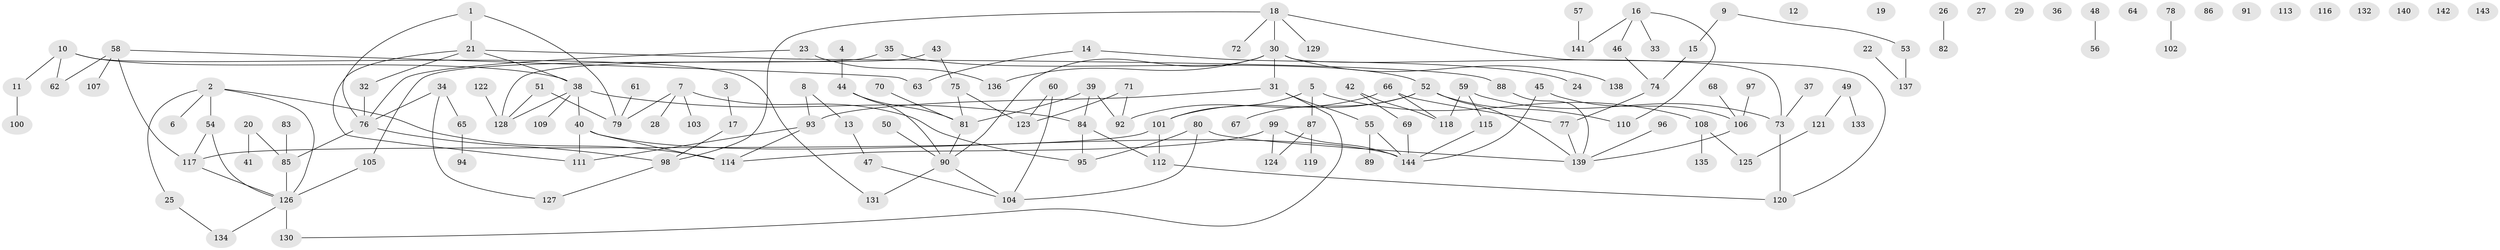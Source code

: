 // coarse degree distribution, {8: 0.023809523809523808, 5: 0.16666666666666666, 3: 0.2857142857142857, 2: 0.11904761904761904, 1: 0.16666666666666666, 6: 0.07142857142857142, 10: 0.023809523809523808, 4: 0.14285714285714285}
// Generated by graph-tools (version 1.1) at 2025/48/03/04/25 22:48:11]
// undirected, 144 vertices, 163 edges
graph export_dot {
  node [color=gray90,style=filled];
  1;
  2;
  3;
  4;
  5;
  6;
  7;
  8;
  9;
  10;
  11;
  12;
  13;
  14;
  15;
  16;
  17;
  18;
  19;
  20;
  21;
  22;
  23;
  24;
  25;
  26;
  27;
  28;
  29;
  30;
  31;
  32;
  33;
  34;
  35;
  36;
  37;
  38;
  39;
  40;
  41;
  42;
  43;
  44;
  45;
  46;
  47;
  48;
  49;
  50;
  51;
  52;
  53;
  54;
  55;
  56;
  57;
  58;
  59;
  60;
  61;
  62;
  63;
  64;
  65;
  66;
  67;
  68;
  69;
  70;
  71;
  72;
  73;
  74;
  75;
  76;
  77;
  78;
  79;
  80;
  81;
  82;
  83;
  84;
  85;
  86;
  87;
  88;
  89;
  90;
  91;
  92;
  93;
  94;
  95;
  96;
  97;
  98;
  99;
  100;
  101;
  102;
  103;
  104;
  105;
  106;
  107;
  108;
  109;
  110;
  111;
  112;
  113;
  114;
  115;
  116;
  117;
  118;
  119;
  120;
  121;
  122;
  123;
  124;
  125;
  126;
  127;
  128;
  129;
  130;
  131;
  132;
  133;
  134;
  135;
  136;
  137;
  138;
  139;
  140;
  141;
  142;
  143;
  144;
  1 -- 21;
  1 -- 76;
  1 -- 79;
  2 -- 6;
  2 -- 25;
  2 -- 54;
  2 -- 114;
  2 -- 126;
  3 -- 17;
  4 -- 44;
  5 -- 87;
  5 -- 101;
  5 -- 108;
  7 -- 28;
  7 -- 79;
  7 -- 95;
  7 -- 103;
  8 -- 13;
  8 -- 93;
  9 -- 15;
  9 -- 53;
  10 -- 11;
  10 -- 38;
  10 -- 62;
  10 -- 131;
  11 -- 100;
  13 -- 47;
  14 -- 24;
  14 -- 63;
  15 -- 74;
  16 -- 33;
  16 -- 46;
  16 -- 110;
  16 -- 141;
  17 -- 98;
  18 -- 30;
  18 -- 72;
  18 -- 98;
  18 -- 120;
  18 -- 129;
  20 -- 41;
  20 -- 85;
  21 -- 32;
  21 -- 38;
  21 -- 88;
  21 -- 111;
  22 -- 137;
  23 -- 76;
  23 -- 136;
  25 -- 134;
  26 -- 82;
  30 -- 31;
  30 -- 73;
  30 -- 90;
  30 -- 136;
  30 -- 138;
  31 -- 55;
  31 -- 93;
  31 -- 130;
  32 -- 76;
  34 -- 65;
  34 -- 76;
  34 -- 127;
  35 -- 52;
  35 -- 105;
  37 -- 73;
  38 -- 40;
  38 -- 84;
  38 -- 109;
  38 -- 128;
  39 -- 81;
  39 -- 84;
  39 -- 92;
  40 -- 111;
  40 -- 114;
  40 -- 144;
  42 -- 69;
  42 -- 118;
  43 -- 75;
  43 -- 128;
  44 -- 81;
  44 -- 90;
  45 -- 106;
  45 -- 144;
  46 -- 74;
  47 -- 104;
  48 -- 56;
  49 -- 121;
  49 -- 133;
  50 -- 90;
  51 -- 79;
  51 -- 128;
  52 -- 67;
  52 -- 101;
  52 -- 110;
  52 -- 139;
  53 -- 137;
  54 -- 117;
  54 -- 126;
  55 -- 89;
  55 -- 144;
  57 -- 141;
  58 -- 62;
  58 -- 63;
  58 -- 107;
  58 -- 117;
  59 -- 73;
  59 -- 115;
  59 -- 118;
  60 -- 104;
  60 -- 123;
  61 -- 79;
  65 -- 94;
  66 -- 77;
  66 -- 92;
  66 -- 118;
  68 -- 106;
  69 -- 144;
  70 -- 81;
  71 -- 92;
  71 -- 123;
  73 -- 120;
  74 -- 77;
  75 -- 81;
  75 -- 123;
  76 -- 85;
  76 -- 98;
  77 -- 139;
  78 -- 102;
  80 -- 95;
  80 -- 104;
  80 -- 139;
  81 -- 90;
  83 -- 85;
  84 -- 95;
  84 -- 112;
  85 -- 126;
  87 -- 119;
  87 -- 124;
  88 -- 139;
  90 -- 104;
  90 -- 131;
  93 -- 111;
  93 -- 114;
  96 -- 139;
  97 -- 106;
  98 -- 127;
  99 -- 114;
  99 -- 124;
  99 -- 144;
  101 -- 112;
  101 -- 117;
  105 -- 126;
  106 -- 139;
  108 -- 125;
  108 -- 135;
  112 -- 120;
  115 -- 144;
  117 -- 126;
  121 -- 125;
  122 -- 128;
  126 -- 130;
  126 -- 134;
}

